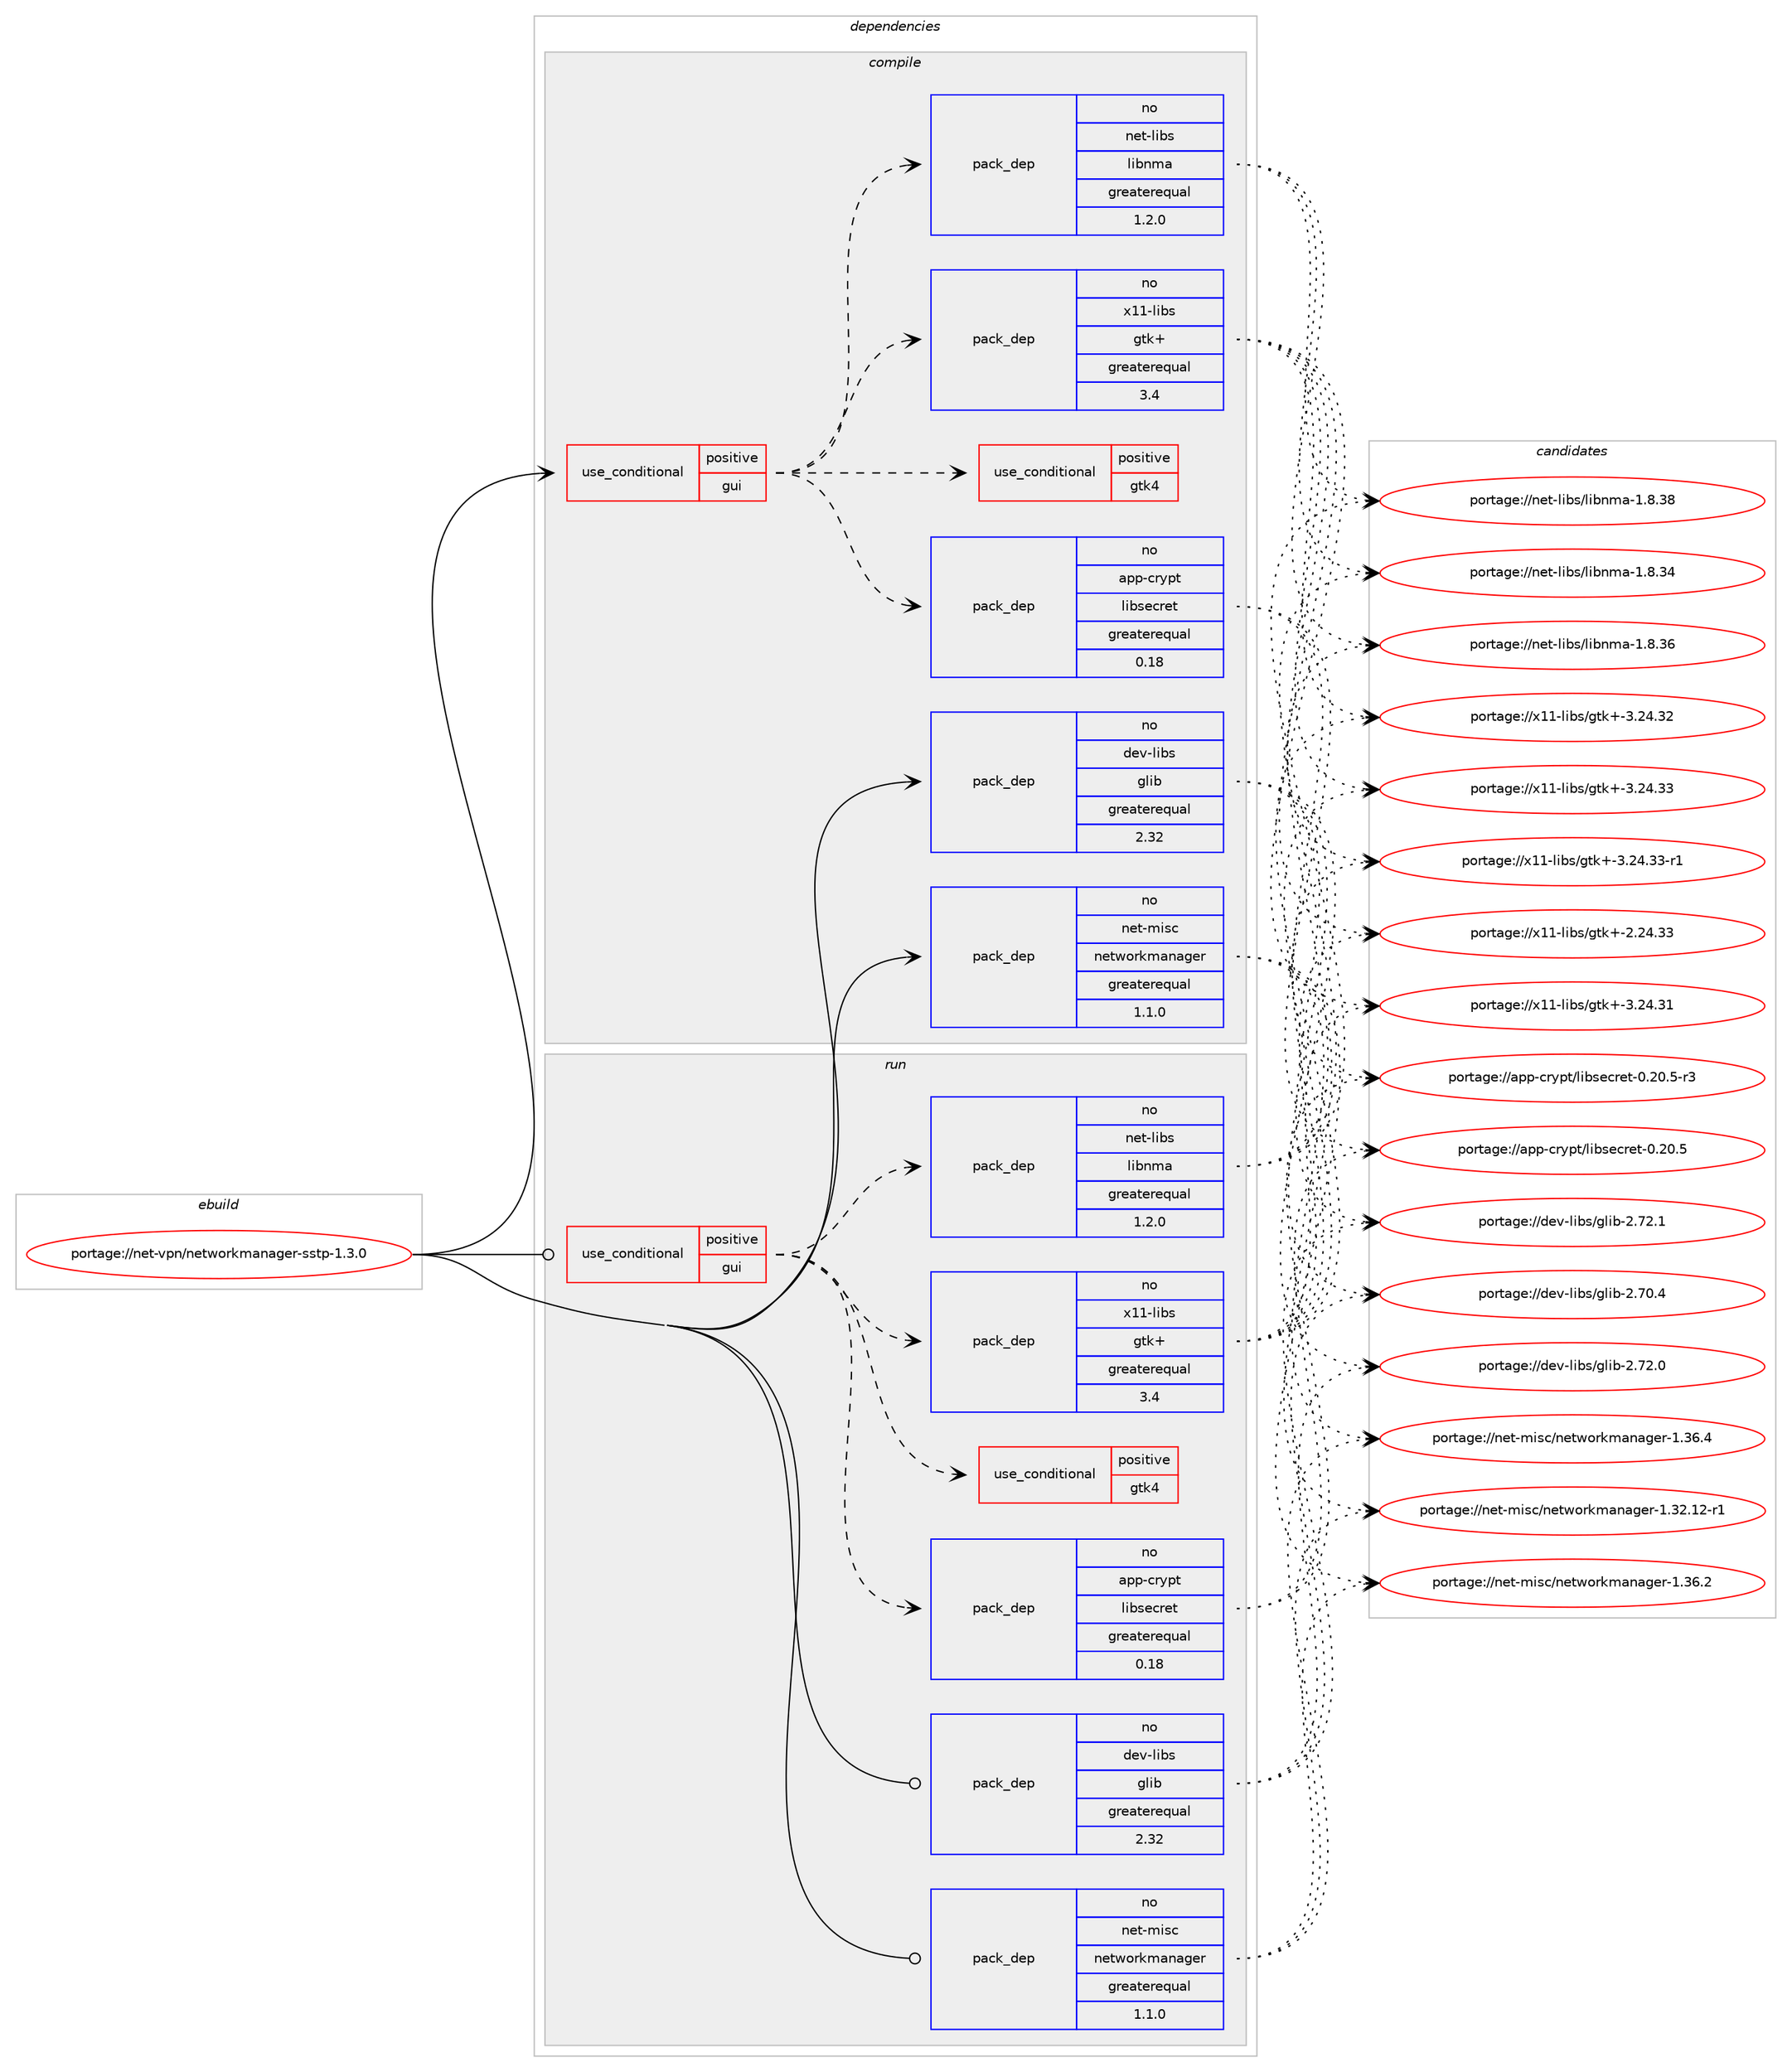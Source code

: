 digraph prolog {

# *************
# Graph options
# *************

newrank=true;
concentrate=true;
compound=true;
graph [rankdir=LR,fontname=Helvetica,fontsize=10,ranksep=1.5];#, ranksep=2.5, nodesep=0.2];
edge  [arrowhead=vee];
node  [fontname=Helvetica,fontsize=10];

# **********
# The ebuild
# **********

subgraph cluster_leftcol {
color=gray;
rank=same;
label=<<i>ebuild</i>>;
id [label="portage://net-vpn/networkmanager-sstp-1.3.0", color=red, width=4, href="../net-vpn/networkmanager-sstp-1.3.0.svg"];
}

# ****************
# The dependencies
# ****************

subgraph cluster_midcol {
color=gray;
label=<<i>dependencies</i>>;
subgraph cluster_compile {
fillcolor="#eeeeee";
style=filled;
label=<<i>compile</i>>;
subgraph cond210 {
dependency255 [label=<<TABLE BORDER="0" CELLBORDER="1" CELLSPACING="0" CELLPADDING="4"><TR><TD ROWSPAN="3" CELLPADDING="10">use_conditional</TD></TR><TR><TD>positive</TD></TR><TR><TD>gui</TD></TR></TABLE>>, shape=none, color=red];
subgraph pack45 {
dependency256 [label=<<TABLE BORDER="0" CELLBORDER="1" CELLSPACING="0" CELLPADDING="4" WIDTH="220"><TR><TD ROWSPAN="6" CELLPADDING="30">pack_dep</TD></TR><TR><TD WIDTH="110">no</TD></TR><TR><TD>net-libs</TD></TR><TR><TD>libnma</TD></TR><TR><TD>greaterequal</TD></TR><TR><TD>1.2.0</TD></TR></TABLE>>, shape=none, color=blue];
}
dependency255:e -> dependency256:w [weight=20,style="dashed",arrowhead="vee"];
subgraph pack46 {
dependency257 [label=<<TABLE BORDER="0" CELLBORDER="1" CELLSPACING="0" CELLPADDING="4" WIDTH="220"><TR><TD ROWSPAN="6" CELLPADDING="30">pack_dep</TD></TR><TR><TD WIDTH="110">no</TD></TR><TR><TD>app-crypt</TD></TR><TR><TD>libsecret</TD></TR><TR><TD>greaterequal</TD></TR><TR><TD>0.18</TD></TR></TABLE>>, shape=none, color=blue];
}
dependency255:e -> dependency257:w [weight=20,style="dashed",arrowhead="vee"];
subgraph pack47 {
dependency258 [label=<<TABLE BORDER="0" CELLBORDER="1" CELLSPACING="0" CELLPADDING="4" WIDTH="220"><TR><TD ROWSPAN="6" CELLPADDING="30">pack_dep</TD></TR><TR><TD WIDTH="110">no</TD></TR><TR><TD>x11-libs</TD></TR><TR><TD>gtk+</TD></TR><TR><TD>greaterequal</TD></TR><TR><TD>3.4</TD></TR></TABLE>>, shape=none, color=blue];
}
dependency255:e -> dependency258:w [weight=20,style="dashed",arrowhead="vee"];
subgraph cond211 {
dependency259 [label=<<TABLE BORDER="0" CELLBORDER="1" CELLSPACING="0" CELLPADDING="4"><TR><TD ROWSPAN="3" CELLPADDING="10">use_conditional</TD></TR><TR><TD>positive</TD></TR><TR><TD>gtk4</TD></TR></TABLE>>, shape=none, color=red];
# *** BEGIN UNKNOWN DEPENDENCY TYPE (TODO) ***
# dependency259 -> package_dependency(portage://net-vpn/networkmanager-sstp-1.3.0,install,no,dev-libs,atk,none,[,,],[],[])
# *** END UNKNOWN DEPENDENCY TYPE (TODO) ***

# *** BEGIN UNKNOWN DEPENDENCY TYPE (TODO) ***
# dependency259 -> package_dependency(portage://net-vpn/networkmanager-sstp-1.3.0,install,no,media-libs,graphene,none,[,,],[],[])
# *** END UNKNOWN DEPENDENCY TYPE (TODO) ***

# *** BEGIN UNKNOWN DEPENDENCY TYPE (TODO) ***
# dependency259 -> package_dependency(portage://net-vpn/networkmanager-sstp-1.3.0,install,no,media-libs,harfbuzz,none,[,,],any_same_slot,[])
# *** END UNKNOWN DEPENDENCY TYPE (TODO) ***

# *** BEGIN UNKNOWN DEPENDENCY TYPE (TODO) ***
# dependency259 -> package_dependency(portage://net-vpn/networkmanager-sstp-1.3.0,install,no,x11-libs,cairo,none,[,,],[],[])
# *** END UNKNOWN DEPENDENCY TYPE (TODO) ***

# *** BEGIN UNKNOWN DEPENDENCY TYPE (TODO) ***
# dependency259 -> package_dependency(portage://net-vpn/networkmanager-sstp-1.3.0,install,no,x11-libs,gdk-pixbuf,none,[,,],[slot(2)],[])
# *** END UNKNOWN DEPENDENCY TYPE (TODO) ***

# *** BEGIN UNKNOWN DEPENDENCY TYPE (TODO) ***
# dependency259 -> package_dependency(portage://net-vpn/networkmanager-sstp-1.3.0,install,no,x11-libs,pango,none,[,,],[],[])
# *** END UNKNOWN DEPENDENCY TYPE (TODO) ***

# *** BEGIN UNKNOWN DEPENDENCY TYPE (TODO) ***
# dependency259 -> package_dependency(portage://net-vpn/networkmanager-sstp-1.3.0,install,no,gui-libs,gtk,none,[,,],[slot(4)],[])
# *** END UNKNOWN DEPENDENCY TYPE (TODO) ***

}
dependency255:e -> dependency259:w [weight=20,style="dashed",arrowhead="vee"];
}
id:e -> dependency255:w [weight=20,style="solid",arrowhead="vee"];
subgraph pack48 {
dependency260 [label=<<TABLE BORDER="0" CELLBORDER="1" CELLSPACING="0" CELLPADDING="4" WIDTH="220"><TR><TD ROWSPAN="6" CELLPADDING="30">pack_dep</TD></TR><TR><TD WIDTH="110">no</TD></TR><TR><TD>dev-libs</TD></TR><TR><TD>glib</TD></TR><TR><TD>greaterequal</TD></TR><TR><TD>2.32</TD></TR></TABLE>>, shape=none, color=blue];
}
id:e -> dependency260:w [weight=20,style="solid",arrowhead="vee"];
# *** BEGIN UNKNOWN DEPENDENCY TYPE (TODO) ***
# id -> package_dependency(portage://net-vpn/networkmanager-sstp-1.3.0,install,no,net-dialup,ppp,none,[,,],any_same_slot,[])
# *** END UNKNOWN DEPENDENCY TYPE (TODO) ***

# *** BEGIN UNKNOWN DEPENDENCY TYPE (TODO) ***
# id -> package_dependency(portage://net-vpn/networkmanager-sstp-1.3.0,install,no,net-libs,gnutls,none,[,,],any_same_slot,[])
# *** END UNKNOWN DEPENDENCY TYPE (TODO) ***

subgraph pack49 {
dependency261 [label=<<TABLE BORDER="0" CELLBORDER="1" CELLSPACING="0" CELLPADDING="4" WIDTH="220"><TR><TD ROWSPAN="6" CELLPADDING="30">pack_dep</TD></TR><TR><TD WIDTH="110">no</TD></TR><TR><TD>net-misc</TD></TR><TR><TD>networkmanager</TD></TR><TR><TD>greaterequal</TD></TR><TR><TD>1.1.0</TD></TR></TABLE>>, shape=none, color=blue];
}
id:e -> dependency261:w [weight=20,style="solid",arrowhead="vee"];
# *** BEGIN UNKNOWN DEPENDENCY TYPE (TODO) ***
# id -> package_dependency(portage://net-vpn/networkmanager-sstp-1.3.0,install,no,net-misc,sstp-client,none,[,,],[],[])
# *** END UNKNOWN DEPENDENCY TYPE (TODO) ***

}
subgraph cluster_compileandrun {
fillcolor="#eeeeee";
style=filled;
label=<<i>compile and run</i>>;
}
subgraph cluster_run {
fillcolor="#eeeeee";
style=filled;
label=<<i>run</i>>;
subgraph cond212 {
dependency262 [label=<<TABLE BORDER="0" CELLBORDER="1" CELLSPACING="0" CELLPADDING="4"><TR><TD ROWSPAN="3" CELLPADDING="10">use_conditional</TD></TR><TR><TD>positive</TD></TR><TR><TD>gui</TD></TR></TABLE>>, shape=none, color=red];
subgraph pack50 {
dependency263 [label=<<TABLE BORDER="0" CELLBORDER="1" CELLSPACING="0" CELLPADDING="4" WIDTH="220"><TR><TD ROWSPAN="6" CELLPADDING="30">pack_dep</TD></TR><TR><TD WIDTH="110">no</TD></TR><TR><TD>net-libs</TD></TR><TR><TD>libnma</TD></TR><TR><TD>greaterequal</TD></TR><TR><TD>1.2.0</TD></TR></TABLE>>, shape=none, color=blue];
}
dependency262:e -> dependency263:w [weight=20,style="dashed",arrowhead="vee"];
subgraph pack51 {
dependency264 [label=<<TABLE BORDER="0" CELLBORDER="1" CELLSPACING="0" CELLPADDING="4" WIDTH="220"><TR><TD ROWSPAN="6" CELLPADDING="30">pack_dep</TD></TR><TR><TD WIDTH="110">no</TD></TR><TR><TD>app-crypt</TD></TR><TR><TD>libsecret</TD></TR><TR><TD>greaterequal</TD></TR><TR><TD>0.18</TD></TR></TABLE>>, shape=none, color=blue];
}
dependency262:e -> dependency264:w [weight=20,style="dashed",arrowhead="vee"];
subgraph pack52 {
dependency265 [label=<<TABLE BORDER="0" CELLBORDER="1" CELLSPACING="0" CELLPADDING="4" WIDTH="220"><TR><TD ROWSPAN="6" CELLPADDING="30">pack_dep</TD></TR><TR><TD WIDTH="110">no</TD></TR><TR><TD>x11-libs</TD></TR><TR><TD>gtk+</TD></TR><TR><TD>greaterequal</TD></TR><TR><TD>3.4</TD></TR></TABLE>>, shape=none, color=blue];
}
dependency262:e -> dependency265:w [weight=20,style="dashed",arrowhead="vee"];
subgraph cond213 {
dependency266 [label=<<TABLE BORDER="0" CELLBORDER="1" CELLSPACING="0" CELLPADDING="4"><TR><TD ROWSPAN="3" CELLPADDING="10">use_conditional</TD></TR><TR><TD>positive</TD></TR><TR><TD>gtk4</TD></TR></TABLE>>, shape=none, color=red];
# *** BEGIN UNKNOWN DEPENDENCY TYPE (TODO) ***
# dependency266 -> package_dependency(portage://net-vpn/networkmanager-sstp-1.3.0,run,no,dev-libs,atk,none,[,,],[],[])
# *** END UNKNOWN DEPENDENCY TYPE (TODO) ***

# *** BEGIN UNKNOWN DEPENDENCY TYPE (TODO) ***
# dependency266 -> package_dependency(portage://net-vpn/networkmanager-sstp-1.3.0,run,no,media-libs,graphene,none,[,,],[],[])
# *** END UNKNOWN DEPENDENCY TYPE (TODO) ***

# *** BEGIN UNKNOWN DEPENDENCY TYPE (TODO) ***
# dependency266 -> package_dependency(portage://net-vpn/networkmanager-sstp-1.3.0,run,no,media-libs,harfbuzz,none,[,,],any_same_slot,[])
# *** END UNKNOWN DEPENDENCY TYPE (TODO) ***

# *** BEGIN UNKNOWN DEPENDENCY TYPE (TODO) ***
# dependency266 -> package_dependency(portage://net-vpn/networkmanager-sstp-1.3.0,run,no,x11-libs,cairo,none,[,,],[],[])
# *** END UNKNOWN DEPENDENCY TYPE (TODO) ***

# *** BEGIN UNKNOWN DEPENDENCY TYPE (TODO) ***
# dependency266 -> package_dependency(portage://net-vpn/networkmanager-sstp-1.3.0,run,no,x11-libs,gdk-pixbuf,none,[,,],[slot(2)],[])
# *** END UNKNOWN DEPENDENCY TYPE (TODO) ***

# *** BEGIN UNKNOWN DEPENDENCY TYPE (TODO) ***
# dependency266 -> package_dependency(portage://net-vpn/networkmanager-sstp-1.3.0,run,no,x11-libs,pango,none,[,,],[],[])
# *** END UNKNOWN DEPENDENCY TYPE (TODO) ***

# *** BEGIN UNKNOWN DEPENDENCY TYPE (TODO) ***
# dependency266 -> package_dependency(portage://net-vpn/networkmanager-sstp-1.3.0,run,no,gui-libs,gtk,none,[,,],[slot(4)],[])
# *** END UNKNOWN DEPENDENCY TYPE (TODO) ***

}
dependency262:e -> dependency266:w [weight=20,style="dashed",arrowhead="vee"];
}
id:e -> dependency262:w [weight=20,style="solid",arrowhead="odot"];
subgraph pack53 {
dependency267 [label=<<TABLE BORDER="0" CELLBORDER="1" CELLSPACING="0" CELLPADDING="4" WIDTH="220"><TR><TD ROWSPAN="6" CELLPADDING="30">pack_dep</TD></TR><TR><TD WIDTH="110">no</TD></TR><TR><TD>dev-libs</TD></TR><TR><TD>glib</TD></TR><TR><TD>greaterequal</TD></TR><TR><TD>2.32</TD></TR></TABLE>>, shape=none, color=blue];
}
id:e -> dependency267:w [weight=20,style="solid",arrowhead="odot"];
# *** BEGIN UNKNOWN DEPENDENCY TYPE (TODO) ***
# id -> package_dependency(portage://net-vpn/networkmanager-sstp-1.3.0,run,no,net-dialup,ppp,none,[,,],any_same_slot,[])
# *** END UNKNOWN DEPENDENCY TYPE (TODO) ***

# *** BEGIN UNKNOWN DEPENDENCY TYPE (TODO) ***
# id -> package_dependency(portage://net-vpn/networkmanager-sstp-1.3.0,run,no,net-libs,gnutls,none,[,,],any_same_slot,[])
# *** END UNKNOWN DEPENDENCY TYPE (TODO) ***

subgraph pack54 {
dependency268 [label=<<TABLE BORDER="0" CELLBORDER="1" CELLSPACING="0" CELLPADDING="4" WIDTH="220"><TR><TD ROWSPAN="6" CELLPADDING="30">pack_dep</TD></TR><TR><TD WIDTH="110">no</TD></TR><TR><TD>net-misc</TD></TR><TR><TD>networkmanager</TD></TR><TR><TD>greaterequal</TD></TR><TR><TD>1.1.0</TD></TR></TABLE>>, shape=none, color=blue];
}
id:e -> dependency268:w [weight=20,style="solid",arrowhead="odot"];
# *** BEGIN UNKNOWN DEPENDENCY TYPE (TODO) ***
# id -> package_dependency(portage://net-vpn/networkmanager-sstp-1.3.0,run,no,net-misc,sstp-client,none,[,,],[],[])
# *** END UNKNOWN DEPENDENCY TYPE (TODO) ***

}
}

# **************
# The candidates
# **************

subgraph cluster_choices {
rank=same;
color=gray;
label=<<i>candidates</i>>;

subgraph choice45 {
color=black;
nodesep=1;
choice110101116451081059811547108105981101099745494656465152 [label="portage://net-libs/libnma-1.8.34", color=red, width=4,href="../net-libs/libnma-1.8.34.svg"];
choice110101116451081059811547108105981101099745494656465154 [label="portage://net-libs/libnma-1.8.36", color=red, width=4,href="../net-libs/libnma-1.8.36.svg"];
choice110101116451081059811547108105981101099745494656465156 [label="portage://net-libs/libnma-1.8.38", color=red, width=4,href="../net-libs/libnma-1.8.38.svg"];
dependency256:e -> choice110101116451081059811547108105981101099745494656465152:w [style=dotted,weight="100"];
dependency256:e -> choice110101116451081059811547108105981101099745494656465154:w [style=dotted,weight="100"];
dependency256:e -> choice110101116451081059811547108105981101099745494656465156:w [style=dotted,weight="100"];
}
subgraph choice46 {
color=black;
nodesep=1;
choice97112112459911412111211647108105981151019911410111645484650484653 [label="portage://app-crypt/libsecret-0.20.5", color=red, width=4,href="../app-crypt/libsecret-0.20.5.svg"];
choice971121124599114121112116471081059811510199114101116454846504846534511451 [label="portage://app-crypt/libsecret-0.20.5-r3", color=red, width=4,href="../app-crypt/libsecret-0.20.5-r3.svg"];
dependency257:e -> choice97112112459911412111211647108105981151019911410111645484650484653:w [style=dotted,weight="100"];
dependency257:e -> choice971121124599114121112116471081059811510199114101116454846504846534511451:w [style=dotted,weight="100"];
}
subgraph choice47 {
color=black;
nodesep=1;
choice1204949451081059811547103116107434550465052465151 [label="portage://x11-libs/gtk+-2.24.33", color=red, width=4,href="../x11-libs/gtk+-2.24.33.svg"];
choice1204949451081059811547103116107434551465052465149 [label="portage://x11-libs/gtk+-3.24.31", color=red, width=4,href="../x11-libs/gtk+-3.24.31.svg"];
choice1204949451081059811547103116107434551465052465150 [label="portage://x11-libs/gtk+-3.24.32", color=red, width=4,href="../x11-libs/gtk+-3.24.32.svg"];
choice1204949451081059811547103116107434551465052465151 [label="portage://x11-libs/gtk+-3.24.33", color=red, width=4,href="../x11-libs/gtk+-3.24.33.svg"];
choice12049494510810598115471031161074345514650524651514511449 [label="portage://x11-libs/gtk+-3.24.33-r1", color=red, width=4,href="../x11-libs/gtk+-3.24.33-r1.svg"];
dependency258:e -> choice1204949451081059811547103116107434550465052465151:w [style=dotted,weight="100"];
dependency258:e -> choice1204949451081059811547103116107434551465052465149:w [style=dotted,weight="100"];
dependency258:e -> choice1204949451081059811547103116107434551465052465150:w [style=dotted,weight="100"];
dependency258:e -> choice1204949451081059811547103116107434551465052465151:w [style=dotted,weight="100"];
dependency258:e -> choice12049494510810598115471031161074345514650524651514511449:w [style=dotted,weight="100"];
}
subgraph choice48 {
color=black;
nodesep=1;
choice1001011184510810598115471031081059845504655484652 [label="portage://dev-libs/glib-2.70.4", color=red, width=4,href="../dev-libs/glib-2.70.4.svg"];
choice1001011184510810598115471031081059845504655504648 [label="portage://dev-libs/glib-2.72.0", color=red, width=4,href="../dev-libs/glib-2.72.0.svg"];
choice1001011184510810598115471031081059845504655504649 [label="portage://dev-libs/glib-2.72.1", color=red, width=4,href="../dev-libs/glib-2.72.1.svg"];
dependency260:e -> choice1001011184510810598115471031081059845504655484652:w [style=dotted,weight="100"];
dependency260:e -> choice1001011184510810598115471031081059845504655504648:w [style=dotted,weight="100"];
dependency260:e -> choice1001011184510810598115471031081059845504655504649:w [style=dotted,weight="100"];
}
subgraph choice49 {
color=black;
nodesep=1;
choice110101116451091051159947110101116119111114107109971109710310111445494651504649504511449 [label="portage://net-misc/networkmanager-1.32.12-r1", color=red, width=4,href="../net-misc/networkmanager-1.32.12-r1.svg"];
choice110101116451091051159947110101116119111114107109971109710310111445494651544650 [label="portage://net-misc/networkmanager-1.36.2", color=red, width=4,href="../net-misc/networkmanager-1.36.2.svg"];
choice110101116451091051159947110101116119111114107109971109710310111445494651544652 [label="portage://net-misc/networkmanager-1.36.4", color=red, width=4,href="../net-misc/networkmanager-1.36.4.svg"];
dependency261:e -> choice110101116451091051159947110101116119111114107109971109710310111445494651504649504511449:w [style=dotted,weight="100"];
dependency261:e -> choice110101116451091051159947110101116119111114107109971109710310111445494651544650:w [style=dotted,weight="100"];
dependency261:e -> choice110101116451091051159947110101116119111114107109971109710310111445494651544652:w [style=dotted,weight="100"];
}
subgraph choice50 {
color=black;
nodesep=1;
choice110101116451081059811547108105981101099745494656465152 [label="portage://net-libs/libnma-1.8.34", color=red, width=4,href="../net-libs/libnma-1.8.34.svg"];
choice110101116451081059811547108105981101099745494656465154 [label="portage://net-libs/libnma-1.8.36", color=red, width=4,href="../net-libs/libnma-1.8.36.svg"];
choice110101116451081059811547108105981101099745494656465156 [label="portage://net-libs/libnma-1.8.38", color=red, width=4,href="../net-libs/libnma-1.8.38.svg"];
dependency263:e -> choice110101116451081059811547108105981101099745494656465152:w [style=dotted,weight="100"];
dependency263:e -> choice110101116451081059811547108105981101099745494656465154:w [style=dotted,weight="100"];
dependency263:e -> choice110101116451081059811547108105981101099745494656465156:w [style=dotted,weight="100"];
}
subgraph choice51 {
color=black;
nodesep=1;
choice97112112459911412111211647108105981151019911410111645484650484653 [label="portage://app-crypt/libsecret-0.20.5", color=red, width=4,href="../app-crypt/libsecret-0.20.5.svg"];
choice971121124599114121112116471081059811510199114101116454846504846534511451 [label="portage://app-crypt/libsecret-0.20.5-r3", color=red, width=4,href="../app-crypt/libsecret-0.20.5-r3.svg"];
dependency264:e -> choice97112112459911412111211647108105981151019911410111645484650484653:w [style=dotted,weight="100"];
dependency264:e -> choice971121124599114121112116471081059811510199114101116454846504846534511451:w [style=dotted,weight="100"];
}
subgraph choice52 {
color=black;
nodesep=1;
choice1204949451081059811547103116107434550465052465151 [label="portage://x11-libs/gtk+-2.24.33", color=red, width=4,href="../x11-libs/gtk+-2.24.33.svg"];
choice1204949451081059811547103116107434551465052465149 [label="portage://x11-libs/gtk+-3.24.31", color=red, width=4,href="../x11-libs/gtk+-3.24.31.svg"];
choice1204949451081059811547103116107434551465052465150 [label="portage://x11-libs/gtk+-3.24.32", color=red, width=4,href="../x11-libs/gtk+-3.24.32.svg"];
choice1204949451081059811547103116107434551465052465151 [label="portage://x11-libs/gtk+-3.24.33", color=red, width=4,href="../x11-libs/gtk+-3.24.33.svg"];
choice12049494510810598115471031161074345514650524651514511449 [label="portage://x11-libs/gtk+-3.24.33-r1", color=red, width=4,href="../x11-libs/gtk+-3.24.33-r1.svg"];
dependency265:e -> choice1204949451081059811547103116107434550465052465151:w [style=dotted,weight="100"];
dependency265:e -> choice1204949451081059811547103116107434551465052465149:w [style=dotted,weight="100"];
dependency265:e -> choice1204949451081059811547103116107434551465052465150:w [style=dotted,weight="100"];
dependency265:e -> choice1204949451081059811547103116107434551465052465151:w [style=dotted,weight="100"];
dependency265:e -> choice12049494510810598115471031161074345514650524651514511449:w [style=dotted,weight="100"];
}
subgraph choice53 {
color=black;
nodesep=1;
choice1001011184510810598115471031081059845504655484652 [label="portage://dev-libs/glib-2.70.4", color=red, width=4,href="../dev-libs/glib-2.70.4.svg"];
choice1001011184510810598115471031081059845504655504648 [label="portage://dev-libs/glib-2.72.0", color=red, width=4,href="../dev-libs/glib-2.72.0.svg"];
choice1001011184510810598115471031081059845504655504649 [label="portage://dev-libs/glib-2.72.1", color=red, width=4,href="../dev-libs/glib-2.72.1.svg"];
dependency267:e -> choice1001011184510810598115471031081059845504655484652:w [style=dotted,weight="100"];
dependency267:e -> choice1001011184510810598115471031081059845504655504648:w [style=dotted,weight="100"];
dependency267:e -> choice1001011184510810598115471031081059845504655504649:w [style=dotted,weight="100"];
}
subgraph choice54 {
color=black;
nodesep=1;
choice110101116451091051159947110101116119111114107109971109710310111445494651504649504511449 [label="portage://net-misc/networkmanager-1.32.12-r1", color=red, width=4,href="../net-misc/networkmanager-1.32.12-r1.svg"];
choice110101116451091051159947110101116119111114107109971109710310111445494651544650 [label="portage://net-misc/networkmanager-1.36.2", color=red, width=4,href="../net-misc/networkmanager-1.36.2.svg"];
choice110101116451091051159947110101116119111114107109971109710310111445494651544652 [label="portage://net-misc/networkmanager-1.36.4", color=red, width=4,href="../net-misc/networkmanager-1.36.4.svg"];
dependency268:e -> choice110101116451091051159947110101116119111114107109971109710310111445494651504649504511449:w [style=dotted,weight="100"];
dependency268:e -> choice110101116451091051159947110101116119111114107109971109710310111445494651544650:w [style=dotted,weight="100"];
dependency268:e -> choice110101116451091051159947110101116119111114107109971109710310111445494651544652:w [style=dotted,weight="100"];
}
}

}
